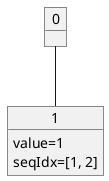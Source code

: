 'This file was automatically generated.
@startuml tree_diagram
object 0
object 1
1 : value=1
1 : seqIdx=[1, 2]
0--1
@enduml